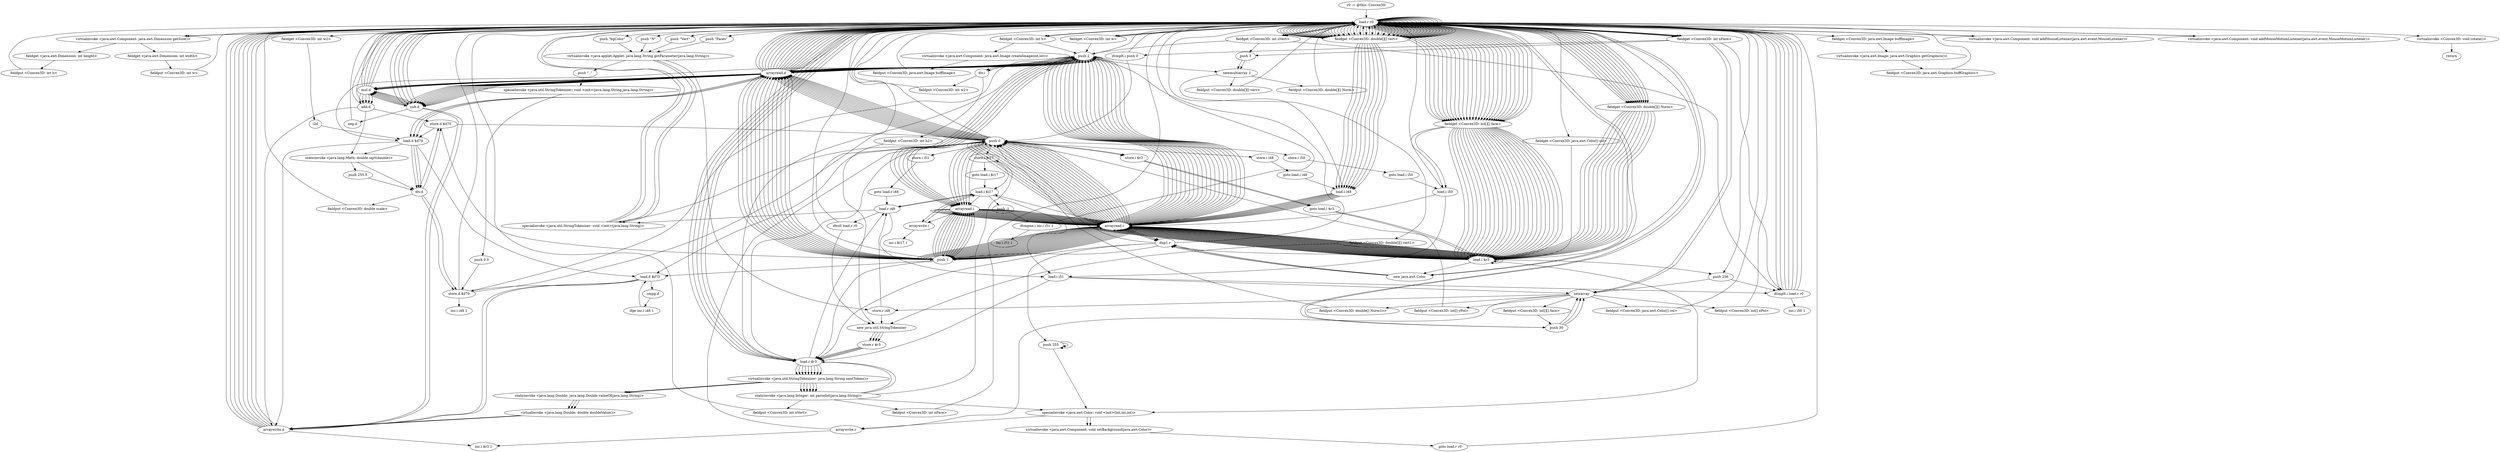 digraph "" {
    "r0 := @this: Convex3D"
    "load.r r0"
    "r0 := @this: Convex3D"->"load.r r0";
    "load.r r0"->"load.r r0";
    "virtualinvoke <java.awt.Component: java.awt.Dimension getSize()>"
    "load.r r0"->"virtualinvoke <java.awt.Component: java.awt.Dimension getSize()>";
    "fieldget <java.awt.Dimension: int width>"
    "virtualinvoke <java.awt.Component: java.awt.Dimension getSize()>"->"fieldget <java.awt.Dimension: int width>";
    "fieldput <Convex3D: int w>"
    "fieldget <java.awt.Dimension: int width>"->"fieldput <Convex3D: int w>";
    "fieldput <Convex3D: int w>"->"load.r r0";
    "load.r r0"->"load.r r0";
    "load.r r0"->"virtualinvoke <java.awt.Component: java.awt.Dimension getSize()>";
    "fieldget <java.awt.Dimension: int height>"
    "virtualinvoke <java.awt.Component: java.awt.Dimension getSize()>"->"fieldget <java.awt.Dimension: int height>";
    "fieldput <Convex3D: int h>"
    "fieldget <java.awt.Dimension: int height>"->"fieldput <Convex3D: int h>";
    "fieldput <Convex3D: int h>"->"load.r r0";
    "load.r r0"->"load.r r0";
    "fieldget <Convex3D: int w>"
    "load.r r0"->"fieldget <Convex3D: int w>";
    "push 2"
    "fieldget <Convex3D: int w>"->"push 2";
    "div.i"
    "push 2"->"div.i";
    "fieldput <Convex3D: int w2>"
    "div.i"->"fieldput <Convex3D: int w2>";
    "fieldput <Convex3D: int w2>"->"load.r r0";
    "load.r r0"->"load.r r0";
    "fieldget <Convex3D: int h>"
    "load.r r0"->"fieldget <Convex3D: int h>";
    "fieldget <Convex3D: int h>"->"push 2";
    "push 2"->"div.i";
    "fieldput <Convex3D: int h2>"
    "div.i"->"fieldput <Convex3D: int h2>";
    "new java.util.StringTokenizer"
    "fieldput <Convex3D: int h2>"->"new java.util.StringTokenizer";
    "store.r $r3"
    "new java.util.StringTokenizer"->"store.r $r3";
    "load.r $r3"
    "store.r $r3"->"load.r $r3";
    "load.r $r3"->"load.r r0";
    "push \"N\""
    "load.r r0"->"push \"N\"";
    "virtualinvoke <java.applet.Applet: java.lang.String getParameter(java.lang.String)>"
    "push \"N\""->"virtualinvoke <java.applet.Applet: java.lang.String getParameter(java.lang.String)>";
    "specialinvoke <java.util.StringTokenizer: void <init>(java.lang.String)>"
    "virtualinvoke <java.applet.Applet: java.lang.String getParameter(java.lang.String)>"->"specialinvoke <java.util.StringTokenizer: void <init>(java.lang.String)>";
    "specialinvoke <java.util.StringTokenizer: void <init>(java.lang.String)>"->"load.r r0";
    "load.r r0"->"load.r $r3";
    "virtualinvoke <java.util.StringTokenizer: java.lang.String nextToken()>"
    "load.r $r3"->"virtualinvoke <java.util.StringTokenizer: java.lang.String nextToken()>";
    "staticinvoke <java.lang.Integer: int parseInt(java.lang.String)>"
    "virtualinvoke <java.util.StringTokenizer: java.lang.String nextToken()>"->"staticinvoke <java.lang.Integer: int parseInt(java.lang.String)>";
    "fieldput <Convex3D: int nVert>"
    "staticinvoke <java.lang.Integer: int parseInt(java.lang.String)>"->"fieldput <Convex3D: int nVert>";
    "fieldput <Convex3D: int nVert>"->"load.r r0";
    "load.r r0"->"load.r $r3";
    "load.r $r3"->"virtualinvoke <java.util.StringTokenizer: java.lang.String nextToken()>";
    "virtualinvoke <java.util.StringTokenizer: java.lang.String nextToken()>"->"staticinvoke <java.lang.Integer: int parseInt(java.lang.String)>";
    "fieldput <Convex3D: int nFace>"
    "staticinvoke <java.lang.Integer: int parseInt(java.lang.String)>"->"fieldput <Convex3D: int nFace>";
    "fieldput <Convex3D: int nFace>"->"load.r r0";
    "load.r r0"->"load.r r0";
    "fieldget <Convex3D: int nVert>"
    "load.r r0"->"fieldget <Convex3D: int nVert>";
    "push 3"
    "fieldget <Convex3D: int nVert>"->"push 3";
    "newmultiarray 2"
    "push 3"->"newmultiarray 2";
    "fieldput <Convex3D: double[][] vert>"
    "newmultiarray 2"->"fieldput <Convex3D: double[][] vert>";
    "fieldput <Convex3D: double[][] vert>"->"load.r r0";
    "load.r r0"->"load.r r0";
    "load.r r0"->"fieldget <Convex3D: int nVert>";
    "fieldget <Convex3D: int nVert>"->"push 2";
    "push 2"->"newmultiarray 2";
    "fieldput <Convex3D: double[][] vert1>"
    "newmultiarray 2"->"fieldput <Convex3D: double[][] vert1>";
    "fieldput <Convex3D: double[][] vert1>"->"new java.util.StringTokenizer";
    "new java.util.StringTokenizer"->"store.r $r3";
    "store.r $r3"->"load.r $r3";
    "load.r $r3"->"load.r r0";
    "push \"Vert\""
    "load.r r0"->"push \"Vert\"";
    "push \"Vert\""->"virtualinvoke <java.applet.Applet: java.lang.String getParameter(java.lang.String)>";
    "push \" ,\""
    "virtualinvoke <java.applet.Applet: java.lang.String getParameter(java.lang.String)>"->"push \" ,\"";
    "specialinvoke <java.util.StringTokenizer: void <init>(java.lang.String,java.lang.String)>"
    "push \" ,\""->"specialinvoke <java.util.StringTokenizer: void <init>(java.lang.String,java.lang.String)>";
    "push 0.0"
    "specialinvoke <java.util.StringTokenizer: void <init>(java.lang.String,java.lang.String)>"->"push 0.0";
    "store.d $d79"
    "push 0.0"->"store.d $d79";
    "push 0"
    "store.d $d79"->"push 0";
    "store.i i48"
    "push 0"->"store.i i48";
    "goto load.i i48"
    "store.i i48"->"goto load.i i48";
    "load.i i48"
    "goto load.i i48"->"load.i i48";
    "load.i i48"->"load.r r0";
    "load.r r0"->"fieldget <Convex3D: int nVert>";
    "ifcmplt.i load.r r0"
    "fieldget <Convex3D: int nVert>"->"ifcmplt.i load.r r0";
    "ifcmplt.i load.r r0"->"load.r r0";
    "load.r r0"->"load.r r0";
    "fieldget <Convex3D: int w2>"
    "load.r r0"->"fieldget <Convex3D: int w2>";
    "i2d"
    "fieldget <Convex3D: int w2>"->"i2d";
    "load.d $d79"
    "i2d"->"load.d $d79";
    "staticinvoke <java.lang.Math: double sqrt(double)>"
    "load.d $d79"->"staticinvoke <java.lang.Math: double sqrt(double)>";
    "div.d"
    "staticinvoke <java.lang.Math: double sqrt(double)>"->"div.d";
    "fieldput <Convex3D: double scale>"
    "div.d"->"fieldput <Convex3D: double scale>";
    "fieldput <Convex3D: double scale>"->"load.r r0";
    "load.r r0"->"load.r r0";
    "fieldget <Convex3D: int nFace>"
    "load.r r0"->"fieldget <Convex3D: int nFace>";
    "newarray"
    "fieldget <Convex3D: int nFace>"->"newarray";
    "fieldput <Convex3D: int[][] face>"
    "newarray"->"fieldput <Convex3D: int[][] face>";
    "push 30"
    "fieldput <Convex3D: int[][] face>"->"push 30";
    "push 30"->"newarray";
    "store.r i48"
    "newarray"->"store.r i48";
    "store.r i48"->"new java.util.StringTokenizer";
    "new java.util.StringTokenizer"->"store.r $r3";
    "store.r $r3"->"load.r $r3";
    "load.r $r3"->"load.r r0";
    "push \"Faces\""
    "load.r r0"->"push \"Faces\"";
    "push \"Faces\""->"virtualinvoke <java.applet.Applet: java.lang.String getParameter(java.lang.String)>";
    "virtualinvoke <java.applet.Applet: java.lang.String getParameter(java.lang.String)>"->"specialinvoke <java.util.StringTokenizer: void <init>(java.lang.String)>";
    "specialinvoke <java.util.StringTokenizer: void <init>(java.lang.String)>"->"push 0";
    "store.i i50"
    "push 0"->"store.i i50";
    "goto load.i i50"
    "store.i i50"->"goto load.i i50";
    "load.i i50"
    "goto load.i i50"->"load.i i50";
    "load.i i50"->"load.r r0";
    "load.r r0"->"fieldget <Convex3D: int nFace>";
    "ifcmplt.i push 0"
    "fieldget <Convex3D: int nFace>"->"ifcmplt.i push 0";
    "ifcmplt.i push 0"->"load.r r0";
    "load.r r0"->"load.r r0";
    "load.r r0"->"load.r r0";
    "load.r r0"->"fieldget <Convex3D: int w>";
    "fieldget <Convex3D: int w>"->"load.r r0";
    "load.r r0"->"fieldget <Convex3D: int h>";
    "virtualinvoke <java.awt.Component: java.awt.Image createImage(int,int)>"
    "fieldget <Convex3D: int h>"->"virtualinvoke <java.awt.Component: java.awt.Image createImage(int,int)>";
    "fieldput <Convex3D: java.awt.Image buffImage>"
    "virtualinvoke <java.awt.Component: java.awt.Image createImage(int,int)>"->"fieldput <Convex3D: java.awt.Image buffImage>";
    "fieldput <Convex3D: java.awt.Image buffImage>"->"load.r r0";
    "load.r r0"->"load.r r0";
    "fieldget <Convex3D: java.awt.Image buffImage>"
    "load.r r0"->"fieldget <Convex3D: java.awt.Image buffImage>";
    "virtualinvoke <java.awt.Image: java.awt.Graphics getGraphics()>"
    "fieldget <Convex3D: java.awt.Image buffImage>"->"virtualinvoke <java.awt.Image: java.awt.Graphics getGraphics()>";
    "fieldput <Convex3D: java.awt.Graphics buffGraphics>"
    "virtualinvoke <java.awt.Image: java.awt.Graphics getGraphics()>"->"fieldput <Convex3D: java.awt.Graphics buffGraphics>";
    "fieldput <Convex3D: java.awt.Graphics buffGraphics>"->"load.r r0";
    "push 256"
    "load.r r0"->"push 256";
    "push 256"->"newarray";
    "fieldput <Convex3D: java.awt.Color[] col>"
    "newarray"->"fieldput <Convex3D: java.awt.Color[] col>";
    "fieldput <Convex3D: java.awt.Color[] col>"->"load.r r0";
    "load.r r0"->"load.r r0";
    "load.r r0"->"fieldget <Convex3D: int nFace>";
    "fieldget <Convex3D: int nFace>"->"push 3";
    "push 3"->"newmultiarray 2";
    "fieldput <Convex3D: double[][] Norm>"
    "newmultiarray 2"->"fieldput <Convex3D: double[][] Norm>";
    "fieldput <Convex3D: double[][] Norm>"->"load.r r0";
    "load.r r0"->"load.r r0";
    "load.r r0"->"fieldget <Convex3D: int nFace>";
    "fieldget <Convex3D: int nFace>"->"newarray";
    "fieldput <Convex3D: double[] Norm1z>"
    "newarray"->"fieldput <Convex3D: double[] Norm1z>";
    "fieldput <Convex3D: double[] Norm1z>"->"push 0";
    "store.i $r3"
    "push 0"->"store.i $r3";
    "goto load.i $r3"
    "store.i $r3"->"goto load.i $r3";
    "load.i $r3"
    "goto load.i $r3"->"load.i $r3";
    "load.i $r3"->"load.r r0";
    "load.r r0"->"fieldget <Convex3D: int nFace>";
    "fieldget <Convex3D: int nFace>"->"ifcmplt.i load.r r0";
    "ifcmplt.i load.r r0"->"load.r r0";
    "load.r r0"->"push 30";
    "push 30"->"newarray";
    "fieldput <Convex3D: int[] xPol>"
    "newarray"->"fieldput <Convex3D: int[] xPol>";
    "fieldput <Convex3D: int[] xPol>"->"load.r r0";
    "load.r r0"->"push 30";
    "push 30"->"newarray";
    "fieldput <Convex3D: int[] yPol>"
    "newarray"->"fieldput <Convex3D: int[] yPol>";
    "fieldput <Convex3D: int[] yPol>"->"push 0";
    "push 0"->"store.i $r3";
    "store.i $r3"->"goto load.i $r3";
    "goto load.i $r3"->"load.i $r3";
    "load.i $r3"->"push 256";
    "push 256"->"ifcmplt.i load.r r0";
    "ifcmplt.i load.r r0"->"load.r r0";
    "push \"bgColor\""
    "load.r r0"->"push \"bgColor\"";
    "push \"bgColor\""->"virtualinvoke <java.applet.Applet: java.lang.String getParameter(java.lang.String)>";
    "virtualinvoke <java.applet.Applet: java.lang.String getParameter(java.lang.String)>"->"store.r i48";
    "load.r i48"
    "store.r i48"->"load.r i48";
    "ifnull load.r r0"
    "load.r i48"->"ifnull load.r r0";
    "ifnull load.r r0"->"new java.util.StringTokenizer";
    "new java.util.StringTokenizer"->"store.r $r3";
    "store.r $r3"->"load.r $r3";
    "load.r $r3"->"load.r i48";
    "load.r i48"->"specialinvoke <java.util.StringTokenizer: void <init>(java.lang.String)>";
    "specialinvoke <java.util.StringTokenizer: void <init>(java.lang.String)>"->"load.r r0";
    "new java.awt.Color"
    "load.r r0"->"new java.awt.Color";
    "dup1.r"
    "new java.awt.Color"->"dup1.r";
    "dup1.r"->"load.r $r3";
    "load.r $r3"->"virtualinvoke <java.util.StringTokenizer: java.lang.String nextToken()>";
    "virtualinvoke <java.util.StringTokenizer: java.lang.String nextToken()>"->"staticinvoke <java.lang.Integer: int parseInt(java.lang.String)>";
    "staticinvoke <java.lang.Integer: int parseInt(java.lang.String)>"->"load.r $r3";
    "load.r $r3"->"virtualinvoke <java.util.StringTokenizer: java.lang.String nextToken()>";
    "virtualinvoke <java.util.StringTokenizer: java.lang.String nextToken()>"->"staticinvoke <java.lang.Integer: int parseInt(java.lang.String)>";
    "staticinvoke <java.lang.Integer: int parseInt(java.lang.String)>"->"load.r $r3";
    "load.r $r3"->"virtualinvoke <java.util.StringTokenizer: java.lang.String nextToken()>";
    "virtualinvoke <java.util.StringTokenizer: java.lang.String nextToken()>"->"staticinvoke <java.lang.Integer: int parseInt(java.lang.String)>";
    "specialinvoke <java.awt.Color: void <init>(int,int,int)>"
    "staticinvoke <java.lang.Integer: int parseInt(java.lang.String)>"->"specialinvoke <java.awt.Color: void <init>(int,int,int)>";
    "virtualinvoke <java.awt.Component: void setBackground(java.awt.Color)>"
    "specialinvoke <java.awt.Color: void <init>(int,int,int)>"->"virtualinvoke <java.awt.Component: void setBackground(java.awt.Color)>";
    "goto load.r r0"
    "virtualinvoke <java.awt.Component: void setBackground(java.awt.Color)>"->"goto load.r r0";
    "goto load.r r0"->"load.r r0";
    "load.r r0"->"load.r r0";
    "virtualinvoke <java.awt.Component: void addMouseListener(java.awt.event.MouseListener)>"
    "load.r r0"->"virtualinvoke <java.awt.Component: void addMouseListener(java.awt.event.MouseListener)>";
    "virtualinvoke <java.awt.Component: void addMouseListener(java.awt.event.MouseListener)>"->"load.r r0";
    "load.r r0"->"load.r r0";
    "virtualinvoke <java.awt.Component: void addMouseMotionListener(java.awt.event.MouseMotionListener)>"
    "load.r r0"->"virtualinvoke <java.awt.Component: void addMouseMotionListener(java.awt.event.MouseMotionListener)>";
    "virtualinvoke <java.awt.Component: void addMouseMotionListener(java.awt.event.MouseMotionListener)>"->"load.r r0";
    "virtualinvoke <Convex3D: void rotate()>"
    "load.r r0"->"virtualinvoke <Convex3D: void rotate()>";
    "return"
    "virtualinvoke <Convex3D: void rotate()>"->"return";
    "ifnull load.r r0"->"load.r r0";
    "load.r r0"->"new java.awt.Color";
    "new java.awt.Color"->"dup1.r";
    "push 255"
    "dup1.r"->"push 255";
    "push 255"->"push 255";
    "push 255"->"push 255";
    "push 255"->"specialinvoke <java.awt.Color: void <init>(int,int,int)>";
    "specialinvoke <java.awt.Color: void <init>(int,int,int)>"->"virtualinvoke <java.awt.Component: void setBackground(java.awt.Color)>";
    "ifcmplt.i load.r r0"->"load.r r0";
    "fieldget <Convex3D: java.awt.Color[] col>"
    "load.r r0"->"fieldget <Convex3D: java.awt.Color[] col>";
    "fieldget <Convex3D: java.awt.Color[] col>"->"load.i $r3";
    "load.i $r3"->"new java.awt.Color";
    "new java.awt.Color"->"dup1.r";
    "dup1.r"->"load.i $r3";
    "load.i $r3"->"load.i $r3";
    "load.i $r3"->"load.i $r3";
    "load.i $r3"->"specialinvoke <java.awt.Color: void <init>(int,int,int)>";
    "arraywrite.r"
    "specialinvoke <java.awt.Color: void <init>(int,int,int)>"->"arraywrite.r";
    "inc.i $r3 1"
    "arraywrite.r"->"inc.i $r3 1";
    "ifcmplt.i load.r r0"->"load.r r0";
    "fieldget <Convex3D: double[][] Norm>"
    "load.r r0"->"fieldget <Convex3D: double[][] Norm>";
    "fieldget <Convex3D: double[][] Norm>"->"load.i $r3";
    "arrayread.r"
    "load.i $r3"->"arrayread.r";
    "arrayread.r"->"push 0";
    "push 0"->"load.r r0";
    "fieldget <Convex3D: double[][] vert>"
    "load.r r0"->"fieldget <Convex3D: double[][] vert>";
    "fieldget <Convex3D: double[][] vert>"->"load.r r0";
    "fieldget <Convex3D: int[][] face>"
    "load.r r0"->"fieldget <Convex3D: int[][] face>";
    "fieldget <Convex3D: int[][] face>"->"load.i $r3";
    "load.i $r3"->"arrayread.r";
    "push 1"
    "arrayread.r"->"push 1";
    "arrayread.i"
    "push 1"->"arrayread.i";
    "arrayread.i"->"arrayread.r";
    "arrayread.r"->"push 1";
    "arrayread.d"
    "push 1"->"arrayread.d";
    "arrayread.d"->"load.r r0";
    "load.r r0"->"fieldget <Convex3D: double[][] vert>";
    "fieldget <Convex3D: double[][] vert>"->"load.r r0";
    "load.r r0"->"fieldget <Convex3D: int[][] face>";
    "fieldget <Convex3D: int[][] face>"->"load.i $r3";
    "load.i $r3"->"arrayread.r";
    "arrayread.r"->"push 0";
    "push 0"->"arrayread.i";
    "arrayread.i"->"arrayread.r";
    "arrayread.r"->"push 1";
    "push 1"->"arrayread.d";
    "sub.d"
    "arrayread.d"->"sub.d";
    "sub.d"->"load.r r0";
    "load.r r0"->"fieldget <Convex3D: double[][] vert>";
    "fieldget <Convex3D: double[][] vert>"->"load.r r0";
    "load.r r0"->"fieldget <Convex3D: int[][] face>";
    "fieldget <Convex3D: int[][] face>"->"load.i $r3";
    "load.i $r3"->"arrayread.r";
    "arrayread.r"->"push 2";
    "push 2"->"arrayread.i";
    "arrayread.i"->"arrayread.r";
    "arrayread.r"->"push 2";
    "push 2"->"arrayread.d";
    "arrayread.d"->"load.r r0";
    "load.r r0"->"fieldget <Convex3D: double[][] vert>";
    "fieldget <Convex3D: double[][] vert>"->"load.r r0";
    "load.r r0"->"fieldget <Convex3D: int[][] face>";
    "fieldget <Convex3D: int[][] face>"->"load.i $r3";
    "load.i $r3"->"arrayread.r";
    "arrayread.r"->"push 1";
    "push 1"->"arrayread.i";
    "arrayread.i"->"arrayread.r";
    "arrayread.r"->"push 2";
    "push 2"->"arrayread.d";
    "arrayread.d"->"sub.d";
    "mul.d"
    "sub.d"->"mul.d";
    "mul.d"->"load.r r0";
    "load.r r0"->"fieldget <Convex3D: double[][] vert>";
    "fieldget <Convex3D: double[][] vert>"->"load.r r0";
    "load.r r0"->"fieldget <Convex3D: int[][] face>";
    "fieldget <Convex3D: int[][] face>"->"load.i $r3";
    "load.i $r3"->"arrayread.r";
    "arrayread.r"->"push 2";
    "push 2"->"arrayread.i";
    "arrayread.i"->"arrayread.r";
    "arrayread.r"->"push 1";
    "push 1"->"arrayread.d";
    "arrayread.d"->"load.r r0";
    "load.r r0"->"fieldget <Convex3D: double[][] vert>";
    "fieldget <Convex3D: double[][] vert>"->"load.r r0";
    "load.r r0"->"fieldget <Convex3D: int[][] face>";
    "fieldget <Convex3D: int[][] face>"->"load.i $r3";
    "load.i $r3"->"arrayread.r";
    "arrayread.r"->"push 1";
    "push 1"->"arrayread.i";
    "arrayread.i"->"arrayread.r";
    "arrayread.r"->"push 1";
    "push 1"->"arrayread.d";
    "arrayread.d"->"sub.d";
    "sub.d"->"load.r r0";
    "load.r r0"->"fieldget <Convex3D: double[][] vert>";
    "fieldget <Convex3D: double[][] vert>"->"load.r r0";
    "load.r r0"->"fieldget <Convex3D: int[][] face>";
    "fieldget <Convex3D: int[][] face>"->"load.i $r3";
    "load.i $r3"->"arrayread.r";
    "arrayread.r"->"push 1";
    "push 1"->"arrayread.i";
    "arrayread.i"->"arrayread.r";
    "arrayread.r"->"push 2";
    "push 2"->"arrayread.d";
    "arrayread.d"->"load.r r0";
    "load.r r0"->"fieldget <Convex3D: double[][] vert>";
    "fieldget <Convex3D: double[][] vert>"->"load.r r0";
    "load.r r0"->"fieldget <Convex3D: int[][] face>";
    "fieldget <Convex3D: int[][] face>"->"load.i $r3";
    "load.i $r3"->"arrayread.r";
    "arrayread.r"->"push 0";
    "push 0"->"arrayread.i";
    "arrayread.i"->"arrayread.r";
    "arrayread.r"->"push 2";
    "push 2"->"arrayread.d";
    "arrayread.d"->"sub.d";
    "sub.d"->"mul.d";
    "mul.d"->"sub.d";
    "arraywrite.d"
    "sub.d"->"arraywrite.d";
    "arraywrite.d"->"load.r r0";
    "load.r r0"->"fieldget <Convex3D: double[][] Norm>";
    "fieldget <Convex3D: double[][] Norm>"->"load.i $r3";
    "load.i $r3"->"arrayread.r";
    "arrayread.r"->"push 1";
    "push 1"->"load.r r0";
    "load.r r0"->"fieldget <Convex3D: double[][] vert>";
    "fieldget <Convex3D: double[][] vert>"->"load.r r0";
    "load.r r0"->"fieldget <Convex3D: int[][] face>";
    "fieldget <Convex3D: int[][] face>"->"load.i $r3";
    "load.i $r3"->"arrayread.r";
    "arrayread.r"->"push 1";
    "push 1"->"arrayread.i";
    "arrayread.i"->"arrayread.r";
    "arrayread.r"->"push 0";
    "push 0"->"arrayread.d";
    "arrayread.d"->"load.r r0";
    "load.r r0"->"fieldget <Convex3D: double[][] vert>";
    "fieldget <Convex3D: double[][] vert>"->"load.r r0";
    "load.r r0"->"fieldget <Convex3D: int[][] face>";
    "fieldget <Convex3D: int[][] face>"->"load.i $r3";
    "load.i $r3"->"arrayread.r";
    "arrayread.r"->"push 0";
    "push 0"->"arrayread.i";
    "arrayread.i"->"arrayread.r";
    "arrayread.r"->"push 0";
    "push 0"->"arrayread.d";
    "arrayread.d"->"sub.d";
    "neg.d"
    "sub.d"->"neg.d";
    "neg.d"->"load.r r0";
    "load.r r0"->"fieldget <Convex3D: double[][] vert>";
    "fieldget <Convex3D: double[][] vert>"->"load.r r0";
    "load.r r0"->"fieldget <Convex3D: int[][] face>";
    "fieldget <Convex3D: int[][] face>"->"load.i $r3";
    "load.i $r3"->"arrayread.r";
    "arrayread.r"->"push 2";
    "push 2"->"arrayread.i";
    "arrayread.i"->"arrayread.r";
    "arrayread.r"->"push 2";
    "push 2"->"arrayread.d";
    "arrayread.d"->"load.r r0";
    "load.r r0"->"fieldget <Convex3D: double[][] vert>";
    "fieldget <Convex3D: double[][] vert>"->"load.r r0";
    "load.r r0"->"fieldget <Convex3D: int[][] face>";
    "fieldget <Convex3D: int[][] face>"->"load.i $r3";
    "load.i $r3"->"arrayread.r";
    "arrayread.r"->"push 1";
    "push 1"->"arrayread.i";
    "arrayread.i"->"arrayread.r";
    "arrayread.r"->"push 2";
    "push 2"->"arrayread.d";
    "arrayread.d"->"sub.d";
    "sub.d"->"mul.d";
    "mul.d"->"load.r r0";
    "load.r r0"->"fieldget <Convex3D: double[][] vert>";
    "fieldget <Convex3D: double[][] vert>"->"load.r r0";
    "load.r r0"->"fieldget <Convex3D: int[][] face>";
    "fieldget <Convex3D: int[][] face>"->"load.i $r3";
    "load.i $r3"->"arrayread.r";
    "arrayread.r"->"push 2";
    "push 2"->"arrayread.i";
    "arrayread.i"->"arrayread.r";
    "arrayread.r"->"push 0";
    "push 0"->"arrayread.d";
    "arrayread.d"->"load.r r0";
    "load.r r0"->"fieldget <Convex3D: double[][] vert>";
    "fieldget <Convex3D: double[][] vert>"->"load.r r0";
    "load.r r0"->"fieldget <Convex3D: int[][] face>";
    "fieldget <Convex3D: int[][] face>"->"load.i $r3";
    "load.i $r3"->"arrayread.r";
    "arrayread.r"->"push 1";
    "push 1"->"arrayread.i";
    "arrayread.i"->"arrayread.r";
    "arrayread.r"->"push 0";
    "push 0"->"arrayread.d";
    "arrayread.d"->"sub.d";
    "sub.d"->"load.r r0";
    "load.r r0"->"fieldget <Convex3D: double[][] vert>";
    "fieldget <Convex3D: double[][] vert>"->"load.r r0";
    "load.r r0"->"fieldget <Convex3D: int[][] face>";
    "fieldget <Convex3D: int[][] face>"->"load.i $r3";
    "load.i $r3"->"arrayread.r";
    "arrayread.r"->"push 1";
    "push 1"->"arrayread.i";
    "arrayread.i"->"arrayread.r";
    "arrayread.r"->"push 2";
    "push 2"->"arrayread.d";
    "arrayread.d"->"load.r r0";
    "load.r r0"->"fieldget <Convex3D: double[][] vert>";
    "fieldget <Convex3D: double[][] vert>"->"load.r r0";
    "load.r r0"->"fieldget <Convex3D: int[][] face>";
    "fieldget <Convex3D: int[][] face>"->"load.i $r3";
    "load.i $r3"->"arrayread.r";
    "arrayread.r"->"push 0";
    "push 0"->"arrayread.i";
    "arrayread.i"->"arrayread.r";
    "arrayread.r"->"push 2";
    "push 2"->"arrayread.d";
    "arrayread.d"->"sub.d";
    "sub.d"->"mul.d";
    "add.d"
    "mul.d"->"add.d";
    "add.d"->"arraywrite.d";
    "arraywrite.d"->"load.r r0";
    "load.r r0"->"fieldget <Convex3D: double[][] Norm>";
    "fieldget <Convex3D: double[][] Norm>"->"load.i $r3";
    "load.i $r3"->"arrayread.r";
    "arrayread.r"->"push 2";
    "push 2"->"load.r r0";
    "load.r r0"->"fieldget <Convex3D: double[][] vert>";
    "fieldget <Convex3D: double[][] vert>"->"load.r r0";
    "load.r r0"->"fieldget <Convex3D: int[][] face>";
    "fieldget <Convex3D: int[][] face>"->"load.i $r3";
    "load.i $r3"->"arrayread.r";
    "arrayread.r"->"push 1";
    "push 1"->"arrayread.i";
    "arrayread.i"->"arrayread.r";
    "arrayread.r"->"push 0";
    "push 0"->"arrayread.d";
    "arrayread.d"->"load.r r0";
    "load.r r0"->"fieldget <Convex3D: double[][] vert>";
    "fieldget <Convex3D: double[][] vert>"->"load.r r0";
    "load.r r0"->"fieldget <Convex3D: int[][] face>";
    "fieldget <Convex3D: int[][] face>"->"load.i $r3";
    "load.i $r3"->"arrayread.r";
    "arrayread.r"->"push 0";
    "push 0"->"arrayread.i";
    "arrayread.i"->"arrayread.r";
    "arrayread.r"->"push 0";
    "push 0"->"arrayread.d";
    "arrayread.d"->"sub.d";
    "sub.d"->"load.r r0";
    "load.r r0"->"fieldget <Convex3D: double[][] vert>";
    "fieldget <Convex3D: double[][] vert>"->"load.r r0";
    "load.r r0"->"fieldget <Convex3D: int[][] face>";
    "fieldget <Convex3D: int[][] face>"->"load.i $r3";
    "load.i $r3"->"arrayread.r";
    "arrayread.r"->"push 2";
    "push 2"->"arrayread.i";
    "arrayread.i"->"arrayread.r";
    "arrayread.r"->"push 1";
    "push 1"->"arrayread.d";
    "arrayread.d"->"load.r r0";
    "load.r r0"->"fieldget <Convex3D: double[][] vert>";
    "fieldget <Convex3D: double[][] vert>"->"load.r r0";
    "load.r r0"->"fieldget <Convex3D: int[][] face>";
    "fieldget <Convex3D: int[][] face>"->"load.i $r3";
    "load.i $r3"->"arrayread.r";
    "arrayread.r"->"push 1";
    "push 1"->"arrayread.i";
    "arrayread.i"->"arrayread.r";
    "arrayread.r"->"push 1";
    "push 1"->"arrayread.d";
    "arrayread.d"->"sub.d";
    "sub.d"->"mul.d";
    "mul.d"->"load.r r0";
    "load.r r0"->"fieldget <Convex3D: double[][] vert>";
    "fieldget <Convex3D: double[][] vert>"->"load.r r0";
    "load.r r0"->"fieldget <Convex3D: int[][] face>";
    "fieldget <Convex3D: int[][] face>"->"load.i $r3";
    "load.i $r3"->"arrayread.r";
    "arrayread.r"->"push 2";
    "push 2"->"arrayread.i";
    "arrayread.i"->"arrayread.r";
    "arrayread.r"->"push 0";
    "push 0"->"arrayread.d";
    "arrayread.d"->"load.r r0";
    "load.r r0"->"fieldget <Convex3D: double[][] vert>";
    "fieldget <Convex3D: double[][] vert>"->"load.r r0";
    "load.r r0"->"fieldget <Convex3D: int[][] face>";
    "fieldget <Convex3D: int[][] face>"->"load.i $r3";
    "load.i $r3"->"arrayread.r";
    "arrayread.r"->"push 1";
    "push 1"->"arrayread.i";
    "arrayread.i"->"arrayread.r";
    "arrayread.r"->"push 0";
    "push 0"->"arrayread.d";
    "arrayread.d"->"sub.d";
    "sub.d"->"load.r r0";
    "load.r r0"->"fieldget <Convex3D: double[][] vert>";
    "fieldget <Convex3D: double[][] vert>"->"load.r r0";
    "load.r r0"->"fieldget <Convex3D: int[][] face>";
    "fieldget <Convex3D: int[][] face>"->"load.i $r3";
    "load.i $r3"->"arrayread.r";
    "arrayread.r"->"push 1";
    "push 1"->"arrayread.i";
    "arrayread.i"->"arrayread.r";
    "arrayread.r"->"push 1";
    "push 1"->"arrayread.d";
    "arrayread.d"->"load.r r0";
    "load.r r0"->"fieldget <Convex3D: double[][] vert>";
    "fieldget <Convex3D: double[][] vert>"->"load.r r0";
    "load.r r0"->"fieldget <Convex3D: int[][] face>";
    "fieldget <Convex3D: int[][] face>"->"load.i $r3";
    "load.i $r3"->"arrayread.r";
    "arrayread.r"->"push 0";
    "push 0"->"arrayread.i";
    "arrayread.i"->"arrayread.r";
    "arrayread.r"->"push 1";
    "push 1"->"arrayread.d";
    "arrayread.d"->"sub.d";
    "sub.d"->"mul.d";
    "mul.d"->"sub.d";
    "sub.d"->"arraywrite.d";
    "arraywrite.d"->"load.r r0";
    "load.r r0"->"fieldget <Convex3D: double[][] Norm>";
    "fieldget <Convex3D: double[][] Norm>"->"load.i $r3";
    "load.i $r3"->"arrayread.r";
    "arrayread.r"->"push 0";
    "push 0"->"arrayread.d";
    "arrayread.d"->"load.r r0";
    "load.r r0"->"fieldget <Convex3D: double[][] Norm>";
    "fieldget <Convex3D: double[][] Norm>"->"load.i $r3";
    "load.i $r3"->"arrayread.r";
    "arrayread.r"->"push 0";
    "push 0"->"arrayread.d";
    "arrayread.d"->"mul.d";
    "mul.d"->"load.r r0";
    "load.r r0"->"fieldget <Convex3D: double[][] Norm>";
    "fieldget <Convex3D: double[][] Norm>"->"load.i $r3";
    "load.i $r3"->"arrayread.r";
    "arrayread.r"->"push 1";
    "push 1"->"arrayread.d";
    "arrayread.d"->"load.r r0";
    "load.r r0"->"fieldget <Convex3D: double[][] Norm>";
    "fieldget <Convex3D: double[][] Norm>"->"load.i $r3";
    "load.i $r3"->"arrayread.r";
    "arrayread.r"->"push 1";
    "push 1"->"arrayread.d";
    "arrayread.d"->"mul.d";
    "mul.d"->"add.d";
    "add.d"->"load.r r0";
    "load.r r0"->"fieldget <Convex3D: double[][] Norm>";
    "fieldget <Convex3D: double[][] Norm>"->"load.i $r3";
    "load.i $r3"->"arrayread.r";
    "arrayread.r"->"push 2";
    "push 2"->"arrayread.d";
    "arrayread.d"->"load.r r0";
    "load.r r0"->"fieldget <Convex3D: double[][] Norm>";
    "fieldget <Convex3D: double[][] Norm>"->"load.i $r3";
    "load.i $r3"->"arrayread.r";
    "arrayread.r"->"push 2";
    "push 2"->"arrayread.d";
    "arrayread.d"->"mul.d";
    "mul.d"->"add.d";
    "add.d"->"staticinvoke <java.lang.Math: double sqrt(double)>";
    "push 255.5"
    "staticinvoke <java.lang.Math: double sqrt(double)>"->"push 255.5";
    "push 255.5"->"div.d";
    "div.d"->"store.d $d79";
    "store.d $d79"->"load.r r0";
    "load.r r0"->"fieldget <Convex3D: double[][] Norm>";
    "fieldget <Convex3D: double[][] Norm>"->"load.i $r3";
    "load.i $r3"->"arrayread.r";
    "arrayread.r"->"dup1.r";
    "dup1.r"->"push 0";
    "push 0"->"arrayread.d";
    "arrayread.d"->"load.d $d79";
    "load.d $d79"->"div.d";
    "store.d $d75"
    "div.d"->"store.d $d75";
    "store.d $d75"->"push 0";
    "load.d $d75"
    "push 0"->"load.d $d75";
    "load.d $d75"->"arraywrite.d";
    "arraywrite.d"->"load.r r0";
    "load.r r0"->"fieldget <Convex3D: double[][] Norm>";
    "fieldget <Convex3D: double[][] Norm>"->"load.i $r3";
    "load.i $r3"->"arrayread.r";
    "arrayread.r"->"dup1.r";
    "dup1.r"->"push 1";
    "push 1"->"arrayread.d";
    "arrayread.d"->"load.d $d79";
    "load.d $d79"->"div.d";
    "div.d"->"store.d $d75";
    "store.d $d75"->"push 1";
    "push 1"->"load.d $d75";
    "load.d $d75"->"arraywrite.d";
    "arraywrite.d"->"load.r r0";
    "load.r r0"->"fieldget <Convex3D: double[][] Norm>";
    "fieldget <Convex3D: double[][] Norm>"->"load.i $r3";
    "load.i $r3"->"arrayread.r";
    "arrayread.r"->"dup1.r";
    "dup1.r"->"push 2";
    "push 2"->"arrayread.d";
    "arrayread.d"->"load.d $d79";
    "load.d $d79"->"div.d";
    "div.d"->"store.d $d79";
    "store.d $d79"->"push 2";
    "push 2"->"load.d $d79";
    "load.d $d79"->"arraywrite.d";
    "arraywrite.d"->"inc.i $r3 1";
    "ifcmplt.i push 0"->"push 0";
    "store.i i51"
    "push 0"->"store.i i51";
    "goto load.r i48"
    "store.i i51"->"goto load.r i48";
    "goto load.r i48"->"load.r i48";
    "load.i i51"
    "load.r i48"->"load.i i51";
    "load.i i51"->"load.r $r3";
    "load.r $r3"->"virtualinvoke <java.util.StringTokenizer: java.lang.String nextToken()>";
    "virtualinvoke <java.util.StringTokenizer: java.lang.String nextToken()>"->"staticinvoke <java.lang.Integer: int parseInt(java.lang.String)>";
    "store.i $i17"
    "staticinvoke <java.lang.Integer: int parseInt(java.lang.String)>"->"store.i $i17";
    "load.i $i17"
    "store.i $i17"->"load.i $i17";
    "arraywrite.i"
    "load.i $i17"->"arraywrite.i";
    "arraywrite.i"->"load.i $i17";
    "push -1"
    "load.i $i17"->"push -1";
    "ifcmpne.i inc.i i51 1"
    "push -1"->"ifcmpne.i inc.i i51 1";
    "ifcmpne.i inc.i i51 1"->"load.r r0";
    "load.r r0"->"fieldget <Convex3D: int[][] face>";
    "fieldget <Convex3D: int[][] face>"->"load.i i50";
    "load.i i50"->"load.i i51";
    "load.i i51"->"newarray";
    "newarray"->"arraywrite.r";
    "arraywrite.r"->"push 0";
    "push 0"->"store.i $i17";
    "goto load.i $i17"
    "store.i $i17"->"goto load.i $i17";
    "goto load.i $i17"->"load.i $i17";
    "load.i $i17"->"load.i i51";
    "load.i i51"->"ifcmplt.i load.r r0";
    "inc.i i50 1"
    "ifcmplt.i load.r r0"->"inc.i i50 1";
    "ifcmplt.i load.r r0"->"load.r r0";
    "load.r r0"->"fieldget <Convex3D: int[][] face>";
    "fieldget <Convex3D: int[][] face>"->"load.i i50";
    "load.i i50"->"arrayread.r";
    "arrayread.r"->"load.i $i17";
    "load.i $i17"->"load.r i48";
    "load.r i48"->"load.i $i17";
    "load.i $i17"->"arrayread.i";
    "arrayread.i"->"arraywrite.i";
    "inc.i $i17 1"
    "arraywrite.i"->"inc.i $i17 1";
    "inc.i i51 1"
    "ifcmpne.i inc.i i51 1"->"inc.i i51 1";
    "ifcmplt.i load.r r0"->"load.r r0";
    "load.r r0"->"fieldget <Convex3D: double[][] vert>";
    "fieldget <Convex3D: double[][] vert>"->"load.i i48";
    "load.i i48"->"arrayread.r";
    "arrayread.r"->"push 0";
    "push 0"->"load.r $r3";
    "load.r $r3"->"virtualinvoke <java.util.StringTokenizer: java.lang.String nextToken()>";
    "staticinvoke <java.lang.Double: java.lang.Double valueOf(java.lang.String)>"
    "virtualinvoke <java.util.StringTokenizer: java.lang.String nextToken()>"->"staticinvoke <java.lang.Double: java.lang.Double valueOf(java.lang.String)>";
    "virtualinvoke <java.lang.Double: double doubleValue()>"
    "staticinvoke <java.lang.Double: java.lang.Double valueOf(java.lang.String)>"->"virtualinvoke <java.lang.Double: double doubleValue()>";
    "virtualinvoke <java.lang.Double: double doubleValue()>"->"arraywrite.d";
    "arraywrite.d"->"load.r r0";
    "load.r r0"->"fieldget <Convex3D: double[][] vert>";
    "fieldget <Convex3D: double[][] vert>"->"load.i i48";
    "load.i i48"->"arrayread.r";
    "arrayread.r"->"push 1";
    "push 1"->"load.r $r3";
    "load.r $r3"->"virtualinvoke <java.util.StringTokenizer: java.lang.String nextToken()>";
    "virtualinvoke <java.util.StringTokenizer: java.lang.String nextToken()>"->"staticinvoke <java.lang.Double: java.lang.Double valueOf(java.lang.String)>";
    "staticinvoke <java.lang.Double: java.lang.Double valueOf(java.lang.String)>"->"virtualinvoke <java.lang.Double: double doubleValue()>";
    "virtualinvoke <java.lang.Double: double doubleValue()>"->"arraywrite.d";
    "arraywrite.d"->"load.r r0";
    "load.r r0"->"fieldget <Convex3D: double[][] vert>";
    "fieldget <Convex3D: double[][] vert>"->"load.i i48";
    "load.i i48"->"arrayread.r";
    "arrayread.r"->"push 2";
    "push 2"->"load.r $r3";
    "load.r $r3"->"virtualinvoke <java.util.StringTokenizer: java.lang.String nextToken()>";
    "virtualinvoke <java.util.StringTokenizer: java.lang.String nextToken()>"->"staticinvoke <java.lang.Double: java.lang.Double valueOf(java.lang.String)>";
    "staticinvoke <java.lang.Double: java.lang.Double valueOf(java.lang.String)>"->"virtualinvoke <java.lang.Double: double doubleValue()>";
    "virtualinvoke <java.lang.Double: double doubleValue()>"->"arraywrite.d";
    "arraywrite.d"->"load.r r0";
    "load.r r0"->"fieldget <Convex3D: double[][] vert>";
    "fieldget <Convex3D: double[][] vert>"->"load.i i48";
    "load.i i48"->"arrayread.r";
    "arrayread.r"->"push 0";
    "push 0"->"arrayread.d";
    "arrayread.d"->"load.r r0";
    "load.r r0"->"fieldget <Convex3D: double[][] vert>";
    "fieldget <Convex3D: double[][] vert>"->"load.i i48";
    "load.i i48"->"arrayread.r";
    "arrayread.r"->"push 0";
    "push 0"->"arrayread.d";
    "arrayread.d"->"mul.d";
    "mul.d"->"load.r r0";
    "load.r r0"->"fieldget <Convex3D: double[][] vert>";
    "fieldget <Convex3D: double[][] vert>"->"load.i i48";
    "load.i i48"->"arrayread.r";
    "arrayread.r"->"push 1";
    "push 1"->"arrayread.d";
    "arrayread.d"->"load.r r0";
    "load.r r0"->"fieldget <Convex3D: double[][] vert>";
    "fieldget <Convex3D: double[][] vert>"->"load.i i48";
    "load.i i48"->"arrayread.r";
    "arrayread.r"->"push 1";
    "push 1"->"arrayread.d";
    "arrayread.d"->"mul.d";
    "mul.d"->"add.d";
    "add.d"->"load.r r0";
    "load.r r0"->"fieldget <Convex3D: double[][] vert>";
    "fieldget <Convex3D: double[][] vert>"->"load.i i48";
    "load.i i48"->"arrayread.r";
    "arrayread.r"->"push 2";
    "push 2"->"arrayread.d";
    "arrayread.d"->"load.r r0";
    "load.r r0"->"fieldget <Convex3D: double[][] vert>";
    "fieldget <Convex3D: double[][] vert>"->"load.i i48";
    "load.i i48"->"arrayread.r";
    "arrayread.r"->"push 2";
    "push 2"->"arrayread.d";
    "arrayread.d"->"mul.d";
    "mul.d"->"add.d";
    "add.d"->"store.d $d75";
    "store.d $d75"->"load.d $d79";
    "load.d $d79"->"load.d $d75";
    "cmpg.d"
    "load.d $d75"->"cmpg.d";
    "ifge inc.i i48 1"
    "cmpg.d"->"ifge inc.i i48 1";
    "ifge inc.i i48 1"->"load.d $d75";
    "load.d $d75"->"store.d $d79";
    "inc.i i48 1"
    "store.d $d79"->"inc.i i48 1";
}
